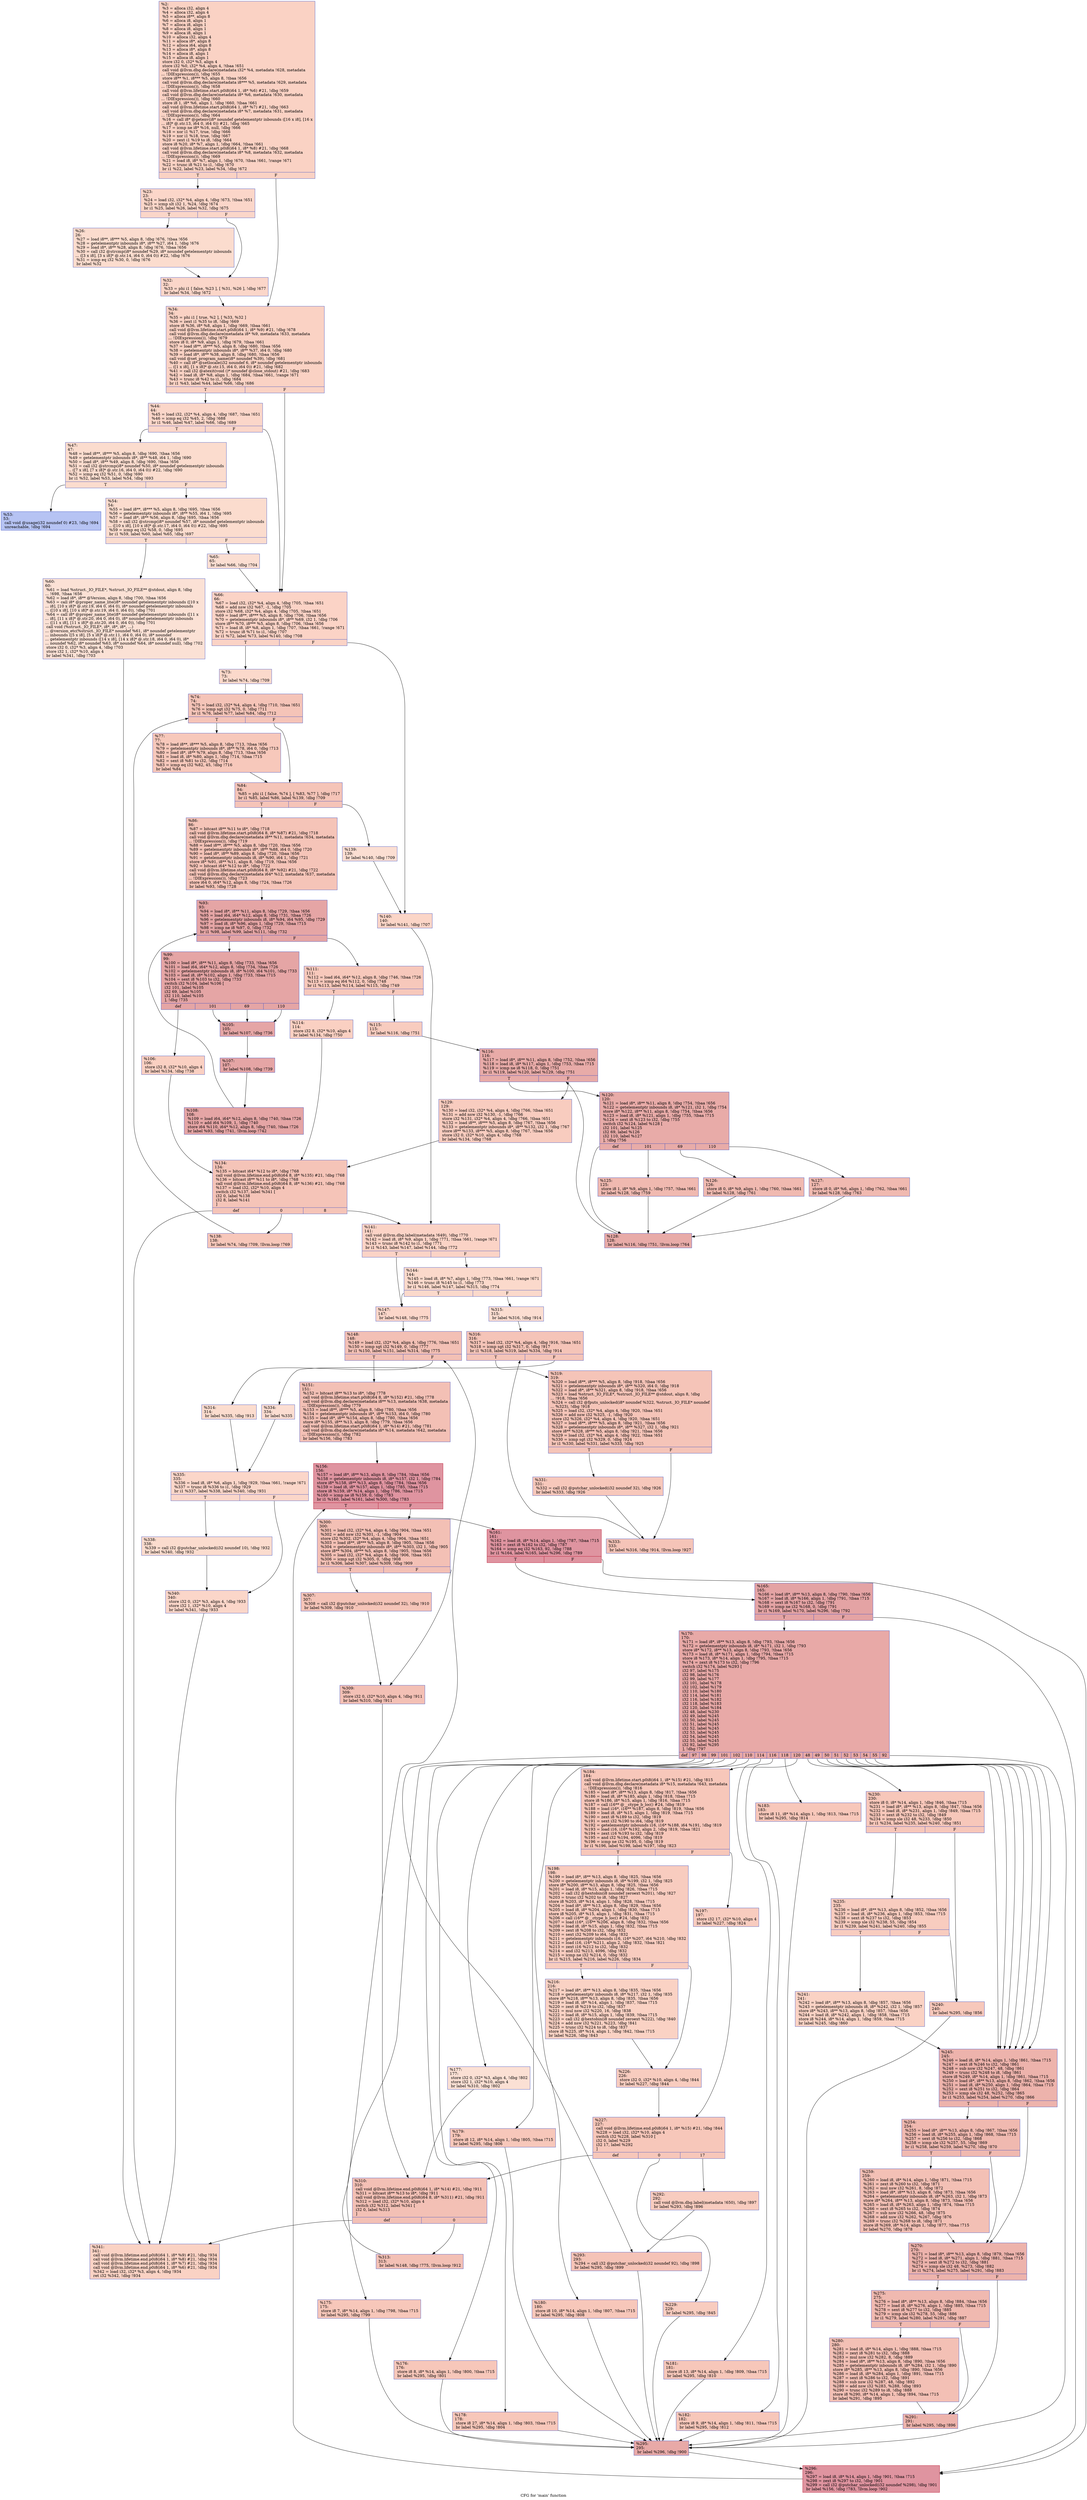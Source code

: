 digraph "CFG for 'main' function" {
	label="CFG for 'main' function";

	Node0x8fd810 [shape=record,color="#3d50c3ff", style=filled, fillcolor="#f4987a70",label="{%2:\l  %3 = alloca i32, align 4\l  %4 = alloca i32, align 4\l  %5 = alloca i8**, align 8\l  %6 = alloca i8, align 1\l  %7 = alloca i8, align 1\l  %8 = alloca i8, align 1\l  %9 = alloca i8, align 1\l  %10 = alloca i32, align 4\l  %11 = alloca i8*, align 8\l  %12 = alloca i64, align 8\l  %13 = alloca i8*, align 8\l  %14 = alloca i8, align 1\l  %15 = alloca i8, align 1\l  store i32 0, i32* %3, align 4\l  store i32 %0, i32* %4, align 4, !tbaa !651\l  call void @llvm.dbg.declare(metadata i32* %4, metadata !628, metadata\l... !DIExpression()), !dbg !655\l  store i8** %1, i8*** %5, align 8, !tbaa !656\l  call void @llvm.dbg.declare(metadata i8*** %5, metadata !629, metadata\l... !DIExpression()), !dbg !658\l  call void @llvm.lifetime.start.p0i8(i64 1, i8* %6) #21, !dbg !659\l  call void @llvm.dbg.declare(metadata i8* %6, metadata !630, metadata\l... !DIExpression()), !dbg !660\l  store i8 1, i8* %6, align 1, !dbg !660, !tbaa !661\l  call void @llvm.lifetime.start.p0i8(i64 1, i8* %7) #21, !dbg !663\l  call void @llvm.dbg.declare(metadata i8* %7, metadata !631, metadata\l... !DIExpression()), !dbg !664\l  %16 = call i8* @getenv(i8* noundef getelementptr inbounds ([16 x i8], [16 x\l... i8]* @.str.13, i64 0, i64 0)) #21, !dbg !665\l  %17 = icmp ne i8* %16, null, !dbg !666\l  %18 = xor i1 %17, true, !dbg !666\l  %19 = xor i1 %18, true, !dbg !667\l  %20 = zext i1 %19 to i8, !dbg !664\l  store i8 %20, i8* %7, align 1, !dbg !664, !tbaa !661\l  call void @llvm.lifetime.start.p0i8(i64 1, i8* %8) #21, !dbg !668\l  call void @llvm.dbg.declare(metadata i8* %8, metadata !632, metadata\l... !DIExpression()), !dbg !669\l  %21 = load i8, i8* %7, align 1, !dbg !670, !tbaa !661, !range !671\l  %22 = trunc i8 %21 to i1, !dbg !670\l  br i1 %22, label %23, label %34, !dbg !672\l|{<s0>T|<s1>F}}"];
	Node0x8fd810:s0 -> Node0x93e370;
	Node0x8fd810:s1 -> Node0x93e460;
	Node0x93e370 [shape=record,color="#3d50c3ff", style=filled, fillcolor="#f6a38570",label="{%23:\l23:                                               \l  %24 = load i32, i32* %4, align 4, !dbg !673, !tbaa !651\l  %25 = icmp slt i32 1, %24, !dbg !674\l  br i1 %25, label %26, label %32, !dbg !675\l|{<s0>T|<s1>F}}"];
	Node0x93e370:s0 -> Node0x93e3c0;
	Node0x93e370:s1 -> Node0x93e410;
	Node0x93e3c0 [shape=record,color="#3d50c3ff", style=filled, fillcolor="#f7af9170",label="{%26:\l26:                                               \l  %27 = load i8**, i8*** %5, align 8, !dbg !676, !tbaa !656\l  %28 = getelementptr inbounds i8*, i8** %27, i64 1, !dbg !676\l  %29 = load i8*, i8** %28, align 8, !dbg !676, !tbaa !656\l  %30 = call i32 @strcmp(i8* noundef %29, i8* noundef getelementptr inbounds\l... ([3 x i8], [3 x i8]* @.str.14, i64 0, i64 0)) #22, !dbg !676\l  %31 = icmp eq i32 %30, 0, !dbg !676\l  br label %32\l}"];
	Node0x93e3c0 -> Node0x93e410;
	Node0x93e410 [shape=record,color="#3d50c3ff", style=filled, fillcolor="#f6a38570",label="{%32:\l32:                                               \l  %33 = phi i1 [ false, %23 ], [ %31, %26 ], !dbg !677\l  br label %34, !dbg !672\l}"];
	Node0x93e410 -> Node0x93e460;
	Node0x93e460 [shape=record,color="#3d50c3ff", style=filled, fillcolor="#f4987a70",label="{%34:\l34:                                               \l  %35 = phi i1 [ true, %2 ], [ %33, %32 ]\l  %36 = zext i1 %35 to i8, !dbg !669\l  store i8 %36, i8* %8, align 1, !dbg !669, !tbaa !661\l  call void @llvm.lifetime.start.p0i8(i64 1, i8* %9) #21, !dbg !678\l  call void @llvm.dbg.declare(metadata i8* %9, metadata !633, metadata\l... !DIExpression()), !dbg !679\l  store i8 0, i8* %9, align 1, !dbg !679, !tbaa !661\l  %37 = load i8**, i8*** %5, align 8, !dbg !680, !tbaa !656\l  %38 = getelementptr inbounds i8*, i8** %37, i64 0, !dbg !680\l  %39 = load i8*, i8** %38, align 8, !dbg !680, !tbaa !656\l  call void @set_program_name(i8* noundef %39), !dbg !681\l  %40 = call i8* @setlocale(i32 noundef 6, i8* noundef getelementptr inbounds\l... ([1 x i8], [1 x i8]* @.str.15, i64 0, i64 0)) #21, !dbg !682\l  %41 = call i32 @atexit(void ()* noundef @close_stdout) #21, !dbg !683\l  %42 = load i8, i8* %8, align 1, !dbg !684, !tbaa !661, !range !671\l  %43 = trunc i8 %42 to i1, !dbg !684\l  br i1 %43, label %44, label %66, !dbg !686\l|{<s0>T|<s1>F}}"];
	Node0x93e460:s0 -> Node0x93e4b0;
	Node0x93e460:s1 -> Node0x93e690;
	Node0x93e4b0 [shape=record,color="#3d50c3ff", style=filled, fillcolor="#f6a38570",label="{%44:\l44:                                               \l  %45 = load i32, i32* %4, align 4, !dbg !687, !tbaa !651\l  %46 = icmp eq i32 %45, 2, !dbg !688\l  br i1 %46, label %47, label %66, !dbg !689\l|{<s0>T|<s1>F}}"];
	Node0x93e4b0:s0 -> Node0x93e500;
	Node0x93e4b0:s1 -> Node0x93e690;
	Node0x93e500 [shape=record,color="#3d50c3ff", style=filled, fillcolor="#f7af9170",label="{%47:\l47:                                               \l  %48 = load i8**, i8*** %5, align 8, !dbg !690, !tbaa !656\l  %49 = getelementptr inbounds i8*, i8** %48, i64 1, !dbg !690\l  %50 = load i8*, i8** %49, align 8, !dbg !690, !tbaa !656\l  %51 = call i32 @strcmp(i8* noundef %50, i8* noundef getelementptr inbounds\l... ([7 x i8], [7 x i8]* @.str.16, i64 0, i64 0)) #22, !dbg !690\l  %52 = icmp eq i32 %51, 0, !dbg !690\l  br i1 %52, label %53, label %54, !dbg !693\l|{<s0>T|<s1>F}}"];
	Node0x93e500:s0 -> Node0x93e550;
	Node0x93e500:s1 -> Node0x93e5a0;
	Node0x93e550 [shape=record,color="#3d50c3ff", style=filled, fillcolor="#5977e370",label="{%53:\l53:                                               \l  call void @usage(i32 noundef 0) #23, !dbg !694\l  unreachable, !dbg !694\l}"];
	Node0x93e5a0 [shape=record,color="#3d50c3ff", style=filled, fillcolor="#f7af9170",label="{%54:\l54:                                               \l  %55 = load i8**, i8*** %5, align 8, !dbg !695, !tbaa !656\l  %56 = getelementptr inbounds i8*, i8** %55, i64 1, !dbg !695\l  %57 = load i8*, i8** %56, align 8, !dbg !695, !tbaa !656\l  %58 = call i32 @strcmp(i8* noundef %57, i8* noundef getelementptr inbounds\l... ([10 x i8], [10 x i8]* @.str.17, i64 0, i64 0)) #22, !dbg !695\l  %59 = icmp eq i32 %58, 0, !dbg !695\l  br i1 %59, label %60, label %65, !dbg !697\l|{<s0>T|<s1>F}}"];
	Node0x93e5a0:s0 -> Node0x93e5f0;
	Node0x93e5a0:s1 -> Node0x93e640;
	Node0x93e5f0 [shape=record,color="#3d50c3ff", style=filled, fillcolor="#f7bca170",label="{%60:\l60:                                               \l  %61 = load %struct._IO_FILE*, %struct._IO_FILE** @stdout, align 8, !dbg\l... !698, !tbaa !656\l  %62 = load i8*, i8** @Version, align 8, !dbg !700, !tbaa !656\l  %63 = call i8* @proper_name_lite(i8* noundef getelementptr inbounds ([10 x\l... i8], [10 x i8]* @.str.19, i64 0, i64 0), i8* noundef getelementptr inbounds\l... ([10 x i8], [10 x i8]* @.str.19, i64 0, i64 0)), !dbg !701\l  %64 = call i8* @proper_name_lite(i8* noundef getelementptr inbounds ([11 x\l... i8], [11 x i8]* @.str.20, i64 0, i64 0), i8* noundef getelementptr inbounds\l... ([11 x i8], [11 x i8]* @.str.20, i64 0, i64 0)), !dbg !701\l  call void (%struct._IO_FILE*, i8*, i8*, i8*, ...)\l... @version_etc(%struct._IO_FILE* noundef %61, i8* noundef getelementptr\l... inbounds ([5 x i8], [5 x i8]* @.str.11, i64 0, i64 0), i8* noundef\l... getelementptr inbounds ([14 x i8], [14 x i8]* @.str.18, i64 0, i64 0), i8*\l... noundef %62, i8* noundef %63, i8* noundef %64, i8* noundef null), !dbg !702\l  store i32 0, i32* %3, align 4, !dbg !703\l  store i32 1, i32* %10, align 4\l  br label %341, !dbg !703\l}"];
	Node0x93e5f0 -> Node0x94df10;
	Node0x93e640 [shape=record,color="#3d50c3ff", style=filled, fillcolor="#f7b59970",label="{%65:\l65:                                               \l  br label %66, !dbg !704\l}"];
	Node0x93e640 -> Node0x93e690;
	Node0x93e690 [shape=record,color="#3d50c3ff", style=filled, fillcolor="#f59c7d70",label="{%66:\l66:                                               \l  %67 = load i32, i32* %4, align 4, !dbg !705, !tbaa !651\l  %68 = add nsw i32 %67, -1, !dbg !705\l  store i32 %68, i32* %4, align 4, !dbg !705, !tbaa !651\l  %69 = load i8**, i8*** %5, align 8, !dbg !706, !tbaa !656\l  %70 = getelementptr inbounds i8*, i8** %69, i32 1, !dbg !706\l  store i8** %70, i8*** %5, align 8, !dbg !706, !tbaa !656\l  %71 = load i8, i8* %8, align 1, !dbg !707, !tbaa !661, !range !671\l  %72 = trunc i8 %71 to i1, !dbg !707\l  br i1 %72, label %73, label %140, !dbg !708\l|{<s0>T|<s1>F}}"];
	Node0x93e690:s0 -> Node0x93e6e0;
	Node0x93e690:s1 -> Node0x8ff030;
	Node0x93e6e0 [shape=record,color="#3d50c3ff", style=filled, fillcolor="#f7a88970",label="{%73:\l73:                                               \l  br label %74, !dbg !709\l}"];
	Node0x93e6e0 -> Node0x93e730;
	Node0x93e730 [shape=record,color="#3d50c3ff", style=filled, fillcolor="#e97a5f70",label="{%74:\l74:                                               \l  %75 = load i32, i32* %4, align 4, !dbg !710, !tbaa !651\l  %76 = icmp sgt i32 %75, 0, !dbg !711\l  br i1 %76, label %77, label %84, !dbg !712\l|{<s0>T|<s1>F}}"];
	Node0x93e730:s0 -> Node0x93e780;
	Node0x93e730:s1 -> Node0x93e7d0;
	Node0x93e780 [shape=record,color="#3d50c3ff", style=filled, fillcolor="#ed836670",label="{%77:\l77:                                               \l  %78 = load i8**, i8*** %5, align 8, !dbg !713, !tbaa !656\l  %79 = getelementptr inbounds i8*, i8** %78, i64 0, !dbg !713\l  %80 = load i8*, i8** %79, align 8, !dbg !713, !tbaa !656\l  %81 = load i8, i8* %80, align 1, !dbg !714, !tbaa !715\l  %82 = sext i8 %81 to i32, !dbg !714\l  %83 = icmp eq i32 %82, 45, !dbg !716\l  br label %84\l}"];
	Node0x93e780 -> Node0x93e7d0;
	Node0x93e7d0 [shape=record,color="#3d50c3ff", style=filled, fillcolor="#e97a5f70",label="{%84:\l84:                                               \l  %85 = phi i1 [ false, %74 ], [ %83, %77 ], !dbg !717\l  br i1 %85, label %86, label %139, !dbg !709\l|{<s0>T|<s1>F}}"];
	Node0x93e7d0:s0 -> Node0x93e820;
	Node0x93e7d0:s1 -> Node0x8fefe0;
	Node0x93e820 [shape=record,color="#3d50c3ff", style=filled, fillcolor="#e97a5f70",label="{%86:\l86:                                               \l  %87 = bitcast i8** %11 to i8*, !dbg !718\l  call void @llvm.lifetime.start.p0i8(i64 8, i8* %87) #21, !dbg !718\l  call void @llvm.dbg.declare(metadata i8** %11, metadata !634, metadata\l... !DIExpression()), !dbg !719\l  %88 = load i8**, i8*** %5, align 8, !dbg !720, !tbaa !656\l  %89 = getelementptr inbounds i8*, i8** %88, i64 0, !dbg !720\l  %90 = load i8*, i8** %89, align 8, !dbg !720, !tbaa !656\l  %91 = getelementptr inbounds i8, i8* %90, i64 1, !dbg !721\l  store i8* %91, i8** %11, align 8, !dbg !719, !tbaa !656\l  %92 = bitcast i64* %12 to i8*, !dbg !722\l  call void @llvm.lifetime.start.p0i8(i64 8, i8* %92) #21, !dbg !722\l  call void @llvm.dbg.declare(metadata i64* %12, metadata !637, metadata\l... !DIExpression()), !dbg !723\l  store i64 0, i64* %12, align 8, !dbg !724, !tbaa !726\l  br label %93, !dbg !728\l}"];
	Node0x93e820 -> Node0x93e870;
	Node0x93e870 [shape=record,color="#3d50c3ff", style=filled, fillcolor="#c5333470",label="{%93:\l93:                                               \l  %94 = load i8*, i8** %11, align 8, !dbg !729, !tbaa !656\l  %95 = load i64, i64* %12, align 8, !dbg !731, !tbaa !726\l  %96 = getelementptr inbounds i8, i8* %94, i64 %95, !dbg !729\l  %97 = load i8, i8* %96, align 1, !dbg !729, !tbaa !715\l  %98 = icmp ne i8 %97, 0, !dbg !732\l  br i1 %98, label %99, label %111, !dbg !732\l|{<s0>T|<s1>F}}"];
	Node0x93e870:s0 -> Node0x93e8c0;
	Node0x93e870:s1 -> Node0x93ea50;
	Node0x93e8c0 [shape=record,color="#3d50c3ff", style=filled, fillcolor="#c5333470",label="{%99:\l99:                                               \l  %100 = load i8*, i8** %11, align 8, !dbg !733, !tbaa !656\l  %101 = load i64, i64* %12, align 8, !dbg !734, !tbaa !726\l  %102 = getelementptr inbounds i8, i8* %100, i64 %101, !dbg !733\l  %103 = load i8, i8* %102, align 1, !dbg !733, !tbaa !715\l  %104 = sext i8 %103 to i32, !dbg !733\l  switch i32 %104, label %106 [\l    i32 101, label %105\l    i32 69, label %105\l    i32 110, label %105\l  ], !dbg !735\l|{<s0>def|<s1>101|<s2>69|<s3>110}}"];
	Node0x93e8c0:s0 -> Node0x93e960;
	Node0x93e8c0:s1 -> Node0x93e910;
	Node0x93e8c0:s2 -> Node0x93e910;
	Node0x93e8c0:s3 -> Node0x93e910;
	Node0x93e910 [shape=record,color="#3d50c3ff", style=filled, fillcolor="#c5333470",label="{%105:\l105:                                              \l  br label %107, !dbg !736\l}"];
	Node0x93e910 -> Node0x93e9b0;
	Node0x93e960 [shape=record,color="#3d50c3ff", style=filled, fillcolor="#f3947570",label="{%106:\l106:                                              \l  store i32 8, i32* %10, align 4\l  br label %134, !dbg !738\l}"];
	Node0x93e960 -> Node0x8fef40;
	Node0x93e9b0 [shape=record,color="#3d50c3ff", style=filled, fillcolor="#c5333470",label="{%107:\l107:                                              \l  br label %108, !dbg !739\l}"];
	Node0x93e9b0 -> Node0x93ea00;
	Node0x93ea00 [shape=record,color="#3d50c3ff", style=filled, fillcolor="#c5333470",label="{%108:\l108:                                              \l  %109 = load i64, i64* %12, align 8, !dbg !740, !tbaa !726\l  %110 = add i64 %109, 1, !dbg !740\l  store i64 %110, i64* %12, align 8, !dbg !740, !tbaa !726\l  br label %93, !dbg !741, !llvm.loop !742\l}"];
	Node0x93ea00 -> Node0x93e870;
	Node0x93ea50 [shape=record,color="#3d50c3ff", style=filled, fillcolor="#ed836670",label="{%111:\l111:                                              \l  %112 = load i64, i64* %12, align 8, !dbg !746, !tbaa !726\l  %113 = icmp eq i64 %112, 0, !dbg !748\l  br i1 %113, label %114, label %115, !dbg !749\l|{<s0>T|<s1>F}}"];
	Node0x93ea50:s0 -> Node0x8fec70;
	Node0x93ea50:s1 -> Node0x8fecc0;
	Node0x8fec70 [shape=record,color="#3d50c3ff", style=filled, fillcolor="#f3947570",label="{%114:\l114:                                              \l  store i32 8, i32* %10, align 4\l  br label %134, !dbg !750\l}"];
	Node0x8fec70 -> Node0x8fef40;
	Node0x8fecc0 [shape=record,color="#3d50c3ff", style=filled, fillcolor="#f08b6e70",label="{%115:\l115:                                              \l  br label %116, !dbg !751\l}"];
	Node0x8fecc0 -> Node0x8fed10;
	Node0x8fed10 [shape=record,color="#3d50c3ff", style=filled, fillcolor="#cc403a70",label="{%116:\l116:                                              \l  %117 = load i8*, i8** %11, align 8, !dbg !752, !tbaa !656\l  %118 = load i8, i8* %117, align 1, !dbg !753, !tbaa !715\l  %119 = icmp ne i8 %118, 0, !dbg !751\l  br i1 %119, label %120, label %129, !dbg !751\l|{<s0>T|<s1>F}}"];
	Node0x8fed10:s0 -> Node0x8fed60;
	Node0x8fed10:s1 -> Node0x8feef0;
	Node0x8fed60 [shape=record,color="#3d50c3ff", style=filled, fillcolor="#cc403a70",label="{%120:\l120:                                              \l  %121 = load i8*, i8** %11, align 8, !dbg !754, !tbaa !656\l  %122 = getelementptr inbounds i8, i8* %121, i32 1, !dbg !754\l  store i8* %122, i8** %11, align 8, !dbg !754, !tbaa !656\l  %123 = load i8, i8* %121, align 1, !dbg !755, !tbaa !715\l  %124 = sext i8 %123 to i32, !dbg !755\l  switch i32 %124, label %128 [\l    i32 101, label %125\l    i32 69, label %126\l    i32 110, label %127\l  ], !dbg !756\l|{<s0>def|<s1>101|<s2>69|<s3>110}}"];
	Node0x8fed60:s0 -> Node0x8feea0;
	Node0x8fed60:s1 -> Node0x8fedb0;
	Node0x8fed60:s2 -> Node0x8fee00;
	Node0x8fed60:s3 -> Node0x8fee50;
	Node0x8fedb0 [shape=record,color="#3d50c3ff", style=filled, fillcolor="#de614d70",label="{%125:\l125:                                              \l  store i8 1, i8* %9, align 1, !dbg !757, !tbaa !661\l  br label %128, !dbg !759\l}"];
	Node0x8fedb0 -> Node0x8feea0;
	Node0x8fee00 [shape=record,color="#3d50c3ff", style=filled, fillcolor="#de614d70",label="{%126:\l126:                                              \l  store i8 0, i8* %9, align 1, !dbg !760, !tbaa !661\l  br label %128, !dbg !761\l}"];
	Node0x8fee00 -> Node0x8feea0;
	Node0x8fee50 [shape=record,color="#3d50c3ff", style=filled, fillcolor="#de614d70",label="{%127:\l127:                                              \l  store i8 0, i8* %6, align 1, !dbg !762, !tbaa !661\l  br label %128, !dbg !763\l}"];
	Node0x8fee50 -> Node0x8feea0;
	Node0x8feea0 [shape=record,color="#3d50c3ff", style=filled, fillcolor="#cc403a70",label="{%128:\l128:                                              \l  br label %116, !dbg !751, !llvm.loop !764\l}"];
	Node0x8feea0 -> Node0x8fed10;
	Node0x8feef0 [shape=record,color="#3d50c3ff", style=filled, fillcolor="#f08b6e70",label="{%129:\l129:                                              \l  %130 = load i32, i32* %4, align 4, !dbg !766, !tbaa !651\l  %131 = add nsw i32 %130, -1, !dbg !766\l  store i32 %131, i32* %4, align 4, !dbg !766, !tbaa !651\l  %132 = load i8**, i8*** %5, align 8, !dbg !767, !tbaa !656\l  %133 = getelementptr inbounds i8*, i8** %132, i32 1, !dbg !767\l  store i8** %133, i8*** %5, align 8, !dbg !767, !tbaa !656\l  store i32 0, i32* %10, align 4, !dbg !768\l  br label %134, !dbg !768\l}"];
	Node0x8feef0 -> Node0x8fef40;
	Node0x8fef40 [shape=record,color="#3d50c3ff", style=filled, fillcolor="#e97a5f70",label="{%134:\l134:                                              \l  %135 = bitcast i64* %12 to i8*, !dbg !768\l  call void @llvm.lifetime.end.p0i8(i64 8, i8* %135) #21, !dbg !768\l  %136 = bitcast i8** %11 to i8*, !dbg !768\l  call void @llvm.lifetime.end.p0i8(i64 8, i8* %136) #21, !dbg !768\l  %137 = load i32, i32* %10, align 4\l  switch i32 %137, label %341 [\l    i32 0, label %138\l    i32 8, label %141\l  ]\l|{<s0>def|<s1>0|<s2>8}}"];
	Node0x8fef40:s0 -> Node0x94df10;
	Node0x8fef40:s1 -> Node0x8fef90;
	Node0x8fef40:s2 -> Node0x8ff080;
	Node0x8fef90 [shape=record,color="#3d50c3ff", style=filled, fillcolor="#ec7f6370",label="{%138:\l138:                                              \l  br label %74, !dbg !709, !llvm.loop !769\l}"];
	Node0x8fef90 -> Node0x93e730;
	Node0x8fefe0 [shape=record,color="#3d50c3ff", style=filled, fillcolor="#f7b59970",label="{%139:\l139:                                              \l  br label %140, !dbg !709\l}"];
	Node0x8fefe0 -> Node0x8ff030;
	Node0x8ff030 [shape=record,color="#3d50c3ff", style=filled, fillcolor="#f5a08170",label="{%140:\l140:                                              \l  br label %141, !dbg !707\l}"];
	Node0x8ff030 -> Node0x8ff080;
	Node0x8ff080 [shape=record,color="#3d50c3ff", style=filled, fillcolor="#f59c7d70",label="{%141:\l141:                                              \l  call void @llvm.dbg.label(metadata !649), !dbg !770\l  %142 = load i8, i8* %9, align 1, !dbg !771, !tbaa !661, !range !671\l  %143 = trunc i8 %142 to i1, !dbg !771\l  br i1 %143, label %147, label %144, !dbg !772\l|{<s0>T|<s1>F}}"];
	Node0x8ff080:s0 -> Node0x8ff120;
	Node0x8ff080:s1 -> Node0x8ff0d0;
	Node0x8ff0d0 [shape=record,color="#3d50c3ff", style=filled, fillcolor="#f7a88970",label="{%144:\l144:                                              \l  %145 = load i8, i8* %7, align 1, !dbg !773, !tbaa !661, !range !671\l  %146 = trunc i8 %145 to i1, !dbg !773\l  br i1 %146, label %147, label %315, !dbg !774\l|{<s0>T|<s1>F}}"];
	Node0x8ff0d0:s0 -> Node0x8ff120;
	Node0x8ff0d0:s1 -> Node0x94dc40;
	Node0x8ff120 [shape=record,color="#3d50c3ff", style=filled, fillcolor="#f6a38570",label="{%147:\l147:                                              \l  br label %148, !dbg !775\l}"];
	Node0x8ff120 -> Node0x8ff170;
	Node0x8ff170 [shape=record,color="#3d50c3ff", style=filled, fillcolor="#e5705870",label="{%148:\l148:                                              \l  %149 = load i32, i32* %4, align 4, !dbg !776, !tbaa !651\l  %150 = icmp sgt i32 %149, 0, !dbg !777\l  br i1 %150, label %151, label %314, !dbg !775\l|{<s0>T|<s1>F}}"];
	Node0x8ff170:s0 -> Node0x8ff1c0;
	Node0x8ff170:s1 -> Node0x94dbf0;
	Node0x8ff1c0 [shape=record,color="#3d50c3ff", style=filled, fillcolor="#e5705870",label="{%151:\l151:                                              \l  %152 = bitcast i8** %13 to i8*, !dbg !778\l  call void @llvm.lifetime.start.p0i8(i64 8, i8* %152) #21, !dbg !778\l  call void @llvm.dbg.declare(metadata i8** %13, metadata !638, metadata\l... !DIExpression()), !dbg !779\l  %153 = load i8**, i8*** %5, align 8, !dbg !780, !tbaa !656\l  %154 = getelementptr inbounds i8*, i8** %153, i64 0, !dbg !780\l  %155 = load i8*, i8** %154, align 8, !dbg !780, !tbaa !656\l  store i8* %155, i8** %13, align 8, !dbg !779, !tbaa !656\l  call void @llvm.lifetime.start.p0i8(i64 1, i8* %14) #21, !dbg !781\l  call void @llvm.dbg.declare(metadata i8* %14, metadata !642, metadata\l... !DIExpression()), !dbg !782\l  br label %156, !dbg !783\l}"];
	Node0x8ff1c0 -> Node0x8ff210;
	Node0x8ff210 [shape=record,color="#b70d28ff", style=filled, fillcolor="#b70d2870",label="{%156:\l156:                                              \l  %157 = load i8*, i8** %13, align 8, !dbg !784, !tbaa !656\l  %158 = getelementptr inbounds i8, i8* %157, i32 1, !dbg !784\l  store i8* %158, i8** %13, align 8, !dbg !784, !tbaa !656\l  %159 = load i8, i8* %157, align 1, !dbg !785, !tbaa !715\l  store i8 %159, i8* %14, align 1, !dbg !786, !tbaa !715\l  %160 = icmp ne i8 %159, 0, !dbg !783\l  br i1 %160, label %161, label %300, !dbg !783\l|{<s0>T|<s1>F}}"];
	Node0x8ff210:s0 -> Node0x8ff260;
	Node0x8ff210:s1 -> Node0x94da60;
	Node0x8ff260 [shape=record,color="#b70d28ff", style=filled, fillcolor="#b70d2870",label="{%161:\l161:                                              \l  %162 = load i8, i8* %14, align 1, !dbg !787, !tbaa !715\l  %163 = zext i8 %162 to i32, !dbg !787\l  %164 = icmp eq i32 %163, 92, !dbg !788\l  br i1 %164, label %165, label %296, !dbg !789\l|{<s0>T|<s1>F}}"];
	Node0x8ff260:s0 -> Node0x8ff2b0;
	Node0x8ff260:s1 -> Node0x94da10;
	Node0x8ff2b0 [shape=record,color="#3d50c3ff", style=filled, fillcolor="#c32e3170",label="{%165:\l165:                                              \l  %166 = load i8*, i8** %13, align 8, !dbg !790, !tbaa !656\l  %167 = load i8, i8* %166, align 1, !dbg !791, !tbaa !715\l  %168 = sext i8 %167 to i32, !dbg !791\l  %169 = icmp ne i32 %168, 0, !dbg !791\l  br i1 %169, label %170, label %296, !dbg !792\l|{<s0>T|<s1>F}}"];
	Node0x8ff2b0:s0 -> Node0x8ff300;
	Node0x8ff2b0:s1 -> Node0x94da10;
	Node0x8ff300 [shape=record,color="#3d50c3ff", style=filled, fillcolor="#ca3b3770",label="{%170:\l170:                                              \l  %171 = load i8*, i8** %13, align 8, !dbg !793, !tbaa !656\l  %172 = getelementptr inbounds i8, i8* %171, i32 1, !dbg !793\l  store i8* %172, i8** %13, align 8, !dbg !793, !tbaa !656\l  %173 = load i8, i8* %171, align 1, !dbg !794, !tbaa !715\l  store i8 %173, i8* %14, align 1, !dbg !795, !tbaa !715\l  %174 = zext i8 %173 to i32, !dbg !796\l  switch i32 %174, label %293 [\l    i32 97, label %175\l    i32 98, label %176\l    i32 99, label %177\l    i32 101, label %178\l    i32 102, label %179\l    i32 110, label %180\l    i32 114, label %181\l    i32 116, label %182\l    i32 118, label %183\l    i32 120, label %184\l    i32 48, label %230\l    i32 49, label %245\l    i32 50, label %245\l    i32 51, label %245\l    i32 52, label %245\l    i32 53, label %245\l    i32 54, label %245\l    i32 55, label %245\l    i32 92, label %295\l  ], !dbg !797\l|{<s0>def|<s1>97|<s2>98|<s3>99|<s4>101|<s5>102|<s6>110|<s7>114|<s8>116|<s9>118|<s10>120|<s11>48|<s12>49|<s13>50|<s14>51|<s15>52|<s16>53|<s17>54|<s18>55|<s19>92}}"];
	Node0x8ff300:s0 -> Node0x94d970;
	Node0x8ff300:s1 -> Node0x8ff350;
	Node0x8ff300:s2 -> Node0x8ff3a0;
	Node0x8ff300:s3 -> Node0x8ff3f0;
	Node0x8ff300:s4 -> Node0x8ff440;
	Node0x8ff300:s5 -> Node0x8ff490;
	Node0x8ff300:s6 -> Node0x8ff4e0;
	Node0x8ff300:s7 -> Node0x8ff530;
	Node0x8ff300:s8 -> Node0x8ff580;
	Node0x8ff300:s9 -> Node0x8ff5d0;
	Node0x8ff300:s10 -> Node0x8ff620;
	Node0x8ff300:s11 -> Node0x8ff850;
	Node0x8ff300:s12 -> Node0x94d6f0;
	Node0x8ff300:s13 -> Node0x94d6f0;
	Node0x8ff300:s14 -> Node0x94d6f0;
	Node0x8ff300:s15 -> Node0x94d6f0;
	Node0x8ff300:s16 -> Node0x94d6f0;
	Node0x8ff300:s17 -> Node0x94d6f0;
	Node0x8ff300:s18 -> Node0x94d6f0;
	Node0x8ff300:s19 -> Node0x94d9c0;
	Node0x8ff350 [shape=record,color="#3d50c3ff", style=filled, fillcolor="#ec7f6370",label="{%175:\l175:                                              \l  store i8 7, i8* %14, align 1, !dbg !798, !tbaa !715\l  br label %295, !dbg !799\l}"];
	Node0x8ff350 -> Node0x94d9c0;
	Node0x8ff3a0 [shape=record,color="#3d50c3ff", style=filled, fillcolor="#ec7f6370",label="{%176:\l176:                                              \l  store i8 8, i8* %14, align 1, !dbg !800, !tbaa !715\l  br label %295, !dbg !801\l}"];
	Node0x8ff3a0 -> Node0x94d9c0;
	Node0x8ff3f0 [shape=record,color="#3d50c3ff", style=filled, fillcolor="#f7b99e70",label="{%177:\l177:                                              \l  store i32 0, i32* %3, align 4, !dbg !802\l  store i32 1, i32* %10, align 4\l  br label %310, !dbg !802\l}"];
	Node0x8ff3f0 -> Node0x94db50;
	Node0x8ff440 [shape=record,color="#3d50c3ff", style=filled, fillcolor="#ec7f6370",label="{%178:\l178:                                              \l  store i8 27, i8* %14, align 1, !dbg !803, !tbaa !715\l  br label %295, !dbg !804\l}"];
	Node0x8ff440 -> Node0x94d9c0;
	Node0x8ff490 [shape=record,color="#3d50c3ff", style=filled, fillcolor="#ec7f6370",label="{%179:\l179:                                              \l  store i8 12, i8* %14, align 1, !dbg !805, !tbaa !715\l  br label %295, !dbg !806\l}"];
	Node0x8ff490 -> Node0x94d9c0;
	Node0x8ff4e0 [shape=record,color="#3d50c3ff", style=filled, fillcolor="#ec7f6370",label="{%180:\l180:                                              \l  store i8 10, i8* %14, align 1, !dbg !807, !tbaa !715\l  br label %295, !dbg !808\l}"];
	Node0x8ff4e0 -> Node0x94d9c0;
	Node0x8ff530 [shape=record,color="#3d50c3ff", style=filled, fillcolor="#ec7f6370",label="{%181:\l181:                                              \l  store i8 13, i8* %14, align 1, !dbg !809, !tbaa !715\l  br label %295, !dbg !810\l}"];
	Node0x8ff530 -> Node0x94d9c0;
	Node0x8ff580 [shape=record,color="#3d50c3ff", style=filled, fillcolor="#ec7f6370",label="{%182:\l182:                                              \l  store i8 9, i8* %14, align 1, !dbg !811, !tbaa !715\l  br label %295, !dbg !812\l}"];
	Node0x8ff580 -> Node0x94d9c0;
	Node0x8ff5d0 [shape=record,color="#3d50c3ff", style=filled, fillcolor="#ec7f6370",label="{%183:\l183:                                              \l  store i8 11, i8* %14, align 1, !dbg !813, !tbaa !715\l  br label %295, !dbg !814\l}"];
	Node0x8ff5d0 -> Node0x94d9c0;
	Node0x8ff620 [shape=record,color="#3d50c3ff", style=filled, fillcolor="#ec7f6370",label="{%184:\l184:                                              \l  call void @llvm.lifetime.start.p0i8(i64 1, i8* %15) #21, !dbg !815\l  call void @llvm.dbg.declare(metadata i8* %15, metadata !643, metadata\l... !DIExpression()), !dbg !816\l  %185 = load i8*, i8** %13, align 8, !dbg !817, !tbaa !656\l  %186 = load i8, i8* %185, align 1, !dbg !818, !tbaa !715\l  store i8 %186, i8* %15, align 1, !dbg !816, !tbaa !715\l  %187 = call i16** @__ctype_b_loc() #24, !dbg !819\l  %188 = load i16*, i16** %187, align 8, !dbg !819, !tbaa !656\l  %189 = load i8, i8* %15, align 1, !dbg !819, !tbaa !715\l  %190 = zext i8 %189 to i32, !dbg !819\l  %191 = sext i32 %190 to i64, !dbg !819\l  %192 = getelementptr inbounds i16, i16* %188, i64 %191, !dbg !819\l  %193 = load i16, i16* %192, align 2, !dbg !819, !tbaa !821\l  %194 = zext i16 %193 to i32, !dbg !819\l  %195 = and i32 %194, 4096, !dbg !819\l  %196 = icmp ne i32 %195, 0, !dbg !819\l  br i1 %196, label %198, label %197, !dbg !823\l|{<s0>T|<s1>F}}"];
	Node0x8ff620:s0 -> Node0x8ff6c0;
	Node0x8ff620:s1 -> Node0x8ff670;
	Node0x8ff670 [shape=record,color="#3d50c3ff", style=filled, fillcolor="#f08b6e70",label="{%197:\l197:                                              \l  store i32 17, i32* %10, align 4\l  br label %227, !dbg !824\l}"];
	Node0x8ff670 -> Node0x8ff7b0;
	Node0x8ff6c0 [shape=record,color="#3d50c3ff", style=filled, fillcolor="#f08b6e70",label="{%198:\l198:                                              \l  %199 = load i8*, i8** %13, align 8, !dbg !825, !tbaa !656\l  %200 = getelementptr inbounds i8, i8* %199, i32 1, !dbg !825\l  store i8* %200, i8** %13, align 8, !dbg !825, !tbaa !656\l  %201 = load i8, i8* %15, align 1, !dbg !826, !tbaa !715\l  %202 = call i32 @hextobin(i8 noundef zeroext %201), !dbg !827\l  %203 = trunc i32 %202 to i8, !dbg !827\l  store i8 %203, i8* %14, align 1, !dbg !828, !tbaa !715\l  %204 = load i8*, i8** %13, align 8, !dbg !829, !tbaa !656\l  %205 = load i8, i8* %204, align 1, !dbg !830, !tbaa !715\l  store i8 %205, i8* %15, align 1, !dbg !831, !tbaa !715\l  %206 = call i16** @__ctype_b_loc() #24, !dbg !832\l  %207 = load i16*, i16** %206, align 8, !dbg !832, !tbaa !656\l  %208 = load i8, i8* %15, align 1, !dbg !832, !tbaa !715\l  %209 = zext i8 %208 to i32, !dbg !832\l  %210 = sext i32 %209 to i64, !dbg !832\l  %211 = getelementptr inbounds i16, i16* %207, i64 %210, !dbg !832\l  %212 = load i16, i16* %211, align 2, !dbg !832, !tbaa !821\l  %213 = zext i16 %212 to i32, !dbg !832\l  %214 = and i32 %213, 4096, !dbg !832\l  %215 = icmp ne i32 %214, 0, !dbg !832\l  br i1 %215, label %216, label %226, !dbg !834\l|{<s0>T|<s1>F}}"];
	Node0x8ff6c0:s0 -> Node0x8ff710;
	Node0x8ff6c0:s1 -> Node0x8ff760;
	Node0x8ff710 [shape=record,color="#3d50c3ff", style=filled, fillcolor="#f4987a70",label="{%216:\l216:                                              \l  %217 = load i8*, i8** %13, align 8, !dbg !835, !tbaa !656\l  %218 = getelementptr inbounds i8, i8* %217, i32 1, !dbg !835\l  store i8* %218, i8** %13, align 8, !dbg !835, !tbaa !656\l  %219 = load i8, i8* %14, align 1, !dbg !837, !tbaa !715\l  %220 = zext i8 %219 to i32, !dbg !837\l  %221 = mul nsw i32 %220, 16, !dbg !838\l  %222 = load i8, i8* %15, align 1, !dbg !839, !tbaa !715\l  %223 = call i32 @hextobin(i8 noundef zeroext %222), !dbg !840\l  %224 = add nsw i32 %221, %223, !dbg !841\l  %225 = trunc i32 %224 to i8, !dbg !837\l  store i8 %225, i8* %14, align 1, !dbg !842, !tbaa !715\l  br label %226, !dbg !843\l}"];
	Node0x8ff710 -> Node0x8ff760;
	Node0x8ff760 [shape=record,color="#3d50c3ff", style=filled, fillcolor="#f08b6e70",label="{%226:\l226:                                              \l  store i32 0, i32* %10, align 4, !dbg !844\l  br label %227, !dbg !844\l}"];
	Node0x8ff760 -> Node0x8ff7b0;
	Node0x8ff7b0 [shape=record,color="#3d50c3ff", style=filled, fillcolor="#ec7f6370",label="{%227:\l227:                                              \l  call void @llvm.lifetime.end.p0i8(i64 1, i8* %15) #21, !dbg !844\l  %228 = load i32, i32* %10, align 4\l  switch i32 %228, label %310 [\l    i32 0, label %229\l    i32 17, label %292\l  ]\l|{<s0>def|<s1>0|<s2>17}}"];
	Node0x8ff7b0:s0 -> Node0x94db50;
	Node0x8ff7b0:s1 -> Node0x8ff800;
	Node0x8ff7b0:s2 -> Node0x94d920;
	Node0x8ff800 [shape=record,color="#3d50c3ff", style=filled, fillcolor="#f08b6e70",label="{%229:\l229:                                              \l  br label %295, !dbg !845\l}"];
	Node0x8ff800 -> Node0x94d9c0;
	Node0x8ff850 [shape=record,color="#3d50c3ff", style=filled, fillcolor="#ec7f6370",label="{%230:\l230:                                              \l  store i8 0, i8* %14, align 1, !dbg !846, !tbaa !715\l  %231 = load i8*, i8** %13, align 8, !dbg !847, !tbaa !656\l  %232 = load i8, i8* %231, align 1, !dbg !849, !tbaa !715\l  %233 = sext i8 %232 to i32, !dbg !849\l  %234 = icmp sle i32 48, %233, !dbg !850\l  br i1 %234, label %235, label %240, !dbg !851\l|{<s0>T|<s1>F}}"];
	Node0x8ff850:s0 -> Node0x8ff8a0;
	Node0x8ff850:s1 -> Node0x8ff8f0;
	Node0x8ff8a0 [shape=record,color="#3d50c3ff", style=filled, fillcolor="#f08b6e70",label="{%235:\l235:                                              \l  %236 = load i8*, i8** %13, align 8, !dbg !852, !tbaa !656\l  %237 = load i8, i8* %236, align 1, !dbg !853, !tbaa !715\l  %238 = sext i8 %237 to i32, !dbg !853\l  %239 = icmp sle i32 %238, 55, !dbg !854\l  br i1 %239, label %241, label %240, !dbg !855\l|{<s0>T|<s1>F}}"];
	Node0x8ff8a0:s0 -> Node0x94d6a0;
	Node0x8ff8a0:s1 -> Node0x8ff8f0;
	Node0x8ff8f0 [shape=record,color="#3d50c3ff", style=filled, fillcolor="#ed836670",label="{%240:\l240:                                              \l  br label %295, !dbg !856\l}"];
	Node0x8ff8f0 -> Node0x94d9c0;
	Node0x94d6a0 [shape=record,color="#3d50c3ff", style=filled, fillcolor="#f4987a70",label="{%241:\l241:                                              \l  %242 = load i8*, i8** %13, align 8, !dbg !857, !tbaa !656\l  %243 = getelementptr inbounds i8, i8* %242, i32 1, !dbg !857\l  store i8* %243, i8** %13, align 8, !dbg !857, !tbaa !656\l  %244 = load i8, i8* %242, align 1, !dbg !858, !tbaa !715\l  store i8 %244, i8* %14, align 1, !dbg !859, !tbaa !715\l  br label %245, !dbg !860\l}"];
	Node0x94d6a0 -> Node0x94d6f0;
	Node0x94d6f0 [shape=record,color="#3d50c3ff", style=filled, fillcolor="#d6524470",label="{%245:\l245:                                              \l  %246 = load i8, i8* %14, align 1, !dbg !861, !tbaa !715\l  %247 = zext i8 %246 to i32, !dbg !861\l  %248 = sub nsw i32 %247, 48, !dbg !861\l  %249 = trunc i32 %248 to i8, !dbg !861\l  store i8 %249, i8* %14, align 1, !dbg !861, !tbaa !715\l  %250 = load i8*, i8** %13, align 8, !dbg !862, !tbaa !656\l  %251 = load i8, i8* %250, align 1, !dbg !864, !tbaa !715\l  %252 = sext i8 %251 to i32, !dbg !864\l  %253 = icmp sle i32 48, %252, !dbg !865\l  br i1 %253, label %254, label %270, !dbg !866\l|{<s0>T|<s1>F}}"];
	Node0x94d6f0:s0 -> Node0x94d740;
	Node0x94d6f0:s1 -> Node0x94d7e0;
	Node0x94d740 [shape=record,color="#3d50c3ff", style=filled, fillcolor="#de614d70",label="{%254:\l254:                                              \l  %255 = load i8*, i8** %13, align 8, !dbg !867, !tbaa !656\l  %256 = load i8, i8* %255, align 1, !dbg !868, !tbaa !715\l  %257 = sext i8 %256 to i32, !dbg !868\l  %258 = icmp sle i32 %257, 55, !dbg !869\l  br i1 %258, label %259, label %270, !dbg !870\l|{<s0>T|<s1>F}}"];
	Node0x94d740:s0 -> Node0x94d790;
	Node0x94d740:s1 -> Node0x94d7e0;
	Node0x94d790 [shape=record,color="#3d50c3ff", style=filled, fillcolor="#e5705870",label="{%259:\l259:                                              \l  %260 = load i8, i8* %14, align 1, !dbg !871, !tbaa !715\l  %261 = zext i8 %260 to i32, !dbg !871\l  %262 = mul nsw i32 %261, 8, !dbg !872\l  %263 = load i8*, i8** %13, align 8, !dbg !873, !tbaa !656\l  %264 = getelementptr inbounds i8, i8* %263, i32 1, !dbg !873\l  store i8* %264, i8** %13, align 8, !dbg !873, !tbaa !656\l  %265 = load i8, i8* %263, align 1, !dbg !874, !tbaa !715\l  %266 = sext i8 %265 to i32, !dbg !874\l  %267 = sub nsw i32 %266, 48, !dbg !875\l  %268 = add nsw i32 %262, %267, !dbg !876\l  %269 = trunc i32 %268 to i8, !dbg !871\l  store i8 %269, i8* %14, align 1, !dbg !877, !tbaa !715\l  br label %270, !dbg !878\l}"];
	Node0x94d790 -> Node0x94d7e0;
	Node0x94d7e0 [shape=record,color="#3d50c3ff", style=filled, fillcolor="#d6524470",label="{%270:\l270:                                              \l  %271 = load i8*, i8** %13, align 8, !dbg !879, !tbaa !656\l  %272 = load i8, i8* %271, align 1, !dbg !881, !tbaa !715\l  %273 = sext i8 %272 to i32, !dbg !881\l  %274 = icmp sle i32 48, %273, !dbg !882\l  br i1 %274, label %275, label %291, !dbg !883\l|{<s0>T|<s1>F}}"];
	Node0x94d7e0:s0 -> Node0x94d830;
	Node0x94d7e0:s1 -> Node0x94d8d0;
	Node0x94d830 [shape=record,color="#3d50c3ff", style=filled, fillcolor="#de614d70",label="{%275:\l275:                                              \l  %276 = load i8*, i8** %13, align 8, !dbg !884, !tbaa !656\l  %277 = load i8, i8* %276, align 1, !dbg !885, !tbaa !715\l  %278 = sext i8 %277 to i32, !dbg !885\l  %279 = icmp sle i32 %278, 55, !dbg !886\l  br i1 %279, label %280, label %291, !dbg !887\l|{<s0>T|<s1>F}}"];
	Node0x94d830:s0 -> Node0x94d880;
	Node0x94d830:s1 -> Node0x94d8d0;
	Node0x94d880 [shape=record,color="#3d50c3ff", style=filled, fillcolor="#e5705870",label="{%280:\l280:                                              \l  %281 = load i8, i8* %14, align 1, !dbg !888, !tbaa !715\l  %282 = zext i8 %281 to i32, !dbg !888\l  %283 = mul nsw i32 %282, 8, !dbg !889\l  %284 = load i8*, i8** %13, align 8, !dbg !890, !tbaa !656\l  %285 = getelementptr inbounds i8, i8* %284, i32 1, !dbg !890\l  store i8* %285, i8** %13, align 8, !dbg !890, !tbaa !656\l  %286 = load i8, i8* %284, align 1, !dbg !891, !tbaa !715\l  %287 = sext i8 %286 to i32, !dbg !891\l  %288 = sub nsw i32 %287, 48, !dbg !892\l  %289 = add nsw i32 %283, %288, !dbg !893\l  %290 = trunc i32 %289 to i8, !dbg !888\l  store i8 %290, i8* %14, align 1, !dbg !894, !tbaa !715\l  br label %291, !dbg !895\l}"];
	Node0x94d880 -> Node0x94d8d0;
	Node0x94d8d0 [shape=record,color="#3d50c3ff", style=filled, fillcolor="#d6524470",label="{%291:\l291:                                              \l  br label %295, !dbg !896\l}"];
	Node0x94d8d0 -> Node0x94d9c0;
	Node0x94d920 [shape=record,color="#3d50c3ff", style=filled, fillcolor="#f08b6e70",label="{%292:\l292:                                              \l  call void @llvm.dbg.label(metadata !650), !dbg !897\l  br label %293, !dbg !896\l}"];
	Node0x94d920 -> Node0x94d970;
	Node0x94d970 [shape=record,color="#3d50c3ff", style=filled, fillcolor="#e8765c70",label="{%293:\l293:                                              \l  %294 = call i32 @putchar_unlocked(i32 noundef 92), !dbg !898\l  br label %295, !dbg !899\l}"];
	Node0x94d970 -> Node0x94d9c0;
	Node0x94d9c0 [shape=record,color="#3d50c3ff", style=filled, fillcolor="#ca3b3770",label="{%295:\l295:                                              \l  br label %296, !dbg !900\l}"];
	Node0x94d9c0 -> Node0x94da10;
	Node0x94da10 [shape=record,color="#b70d28ff", style=filled, fillcolor="#b70d2870",label="{%296:\l296:                                              \l  %297 = load i8, i8* %14, align 1, !dbg !901, !tbaa !715\l  %298 = zext i8 %297 to i32, !dbg !901\l  %299 = call i32 @putchar_unlocked(i32 noundef %298), !dbg !901\l  br label %156, !dbg !783, !llvm.loop !902\l}"];
	Node0x94da10 -> Node0x8ff210;
	Node0x94da60 [shape=record,color="#3d50c3ff", style=filled, fillcolor="#e5705870",label="{%300:\l300:                                              \l  %301 = load i32, i32* %4, align 4, !dbg !904, !tbaa !651\l  %302 = add nsw i32 %301, -1, !dbg !904\l  store i32 %302, i32* %4, align 4, !dbg !904, !tbaa !651\l  %303 = load i8**, i8*** %5, align 8, !dbg !905, !tbaa !656\l  %304 = getelementptr inbounds i8*, i8** %303, i32 1, !dbg !905\l  store i8** %304, i8*** %5, align 8, !dbg !905, !tbaa !656\l  %305 = load i32, i32* %4, align 4, !dbg !906, !tbaa !651\l  %306 = icmp sgt i32 %305, 0, !dbg !908\l  br i1 %306, label %307, label %309, !dbg !909\l|{<s0>T|<s1>F}}"];
	Node0x94da60:s0 -> Node0x94dab0;
	Node0x94da60:s1 -> Node0x94db00;
	Node0x94dab0 [shape=record,color="#3d50c3ff", style=filled, fillcolor="#e97a5f70",label="{%307:\l307:                                              \l  %308 = call i32 @putchar_unlocked(i32 noundef 32), !dbg !910\l  br label %309, !dbg !910\l}"];
	Node0x94dab0 -> Node0x94db00;
	Node0x94db00 [shape=record,color="#3d50c3ff", style=filled, fillcolor="#e5705870",label="{%309:\l309:                                              \l  store i32 0, i32* %10, align 4, !dbg !911\l  br label %310, !dbg !911\l}"];
	Node0x94db00 -> Node0x94db50;
	Node0x94db50 [shape=record,color="#3d50c3ff", style=filled, fillcolor="#e5705870",label="{%310:\l310:                                              \l  call void @llvm.lifetime.end.p0i8(i64 1, i8* %14) #21, !dbg !911\l  %311 = bitcast i8** %13 to i8*, !dbg !911\l  call void @llvm.lifetime.end.p0i8(i64 8, i8* %311) #21, !dbg !911\l  %312 = load i32, i32* %10, align 4\l  switch i32 %312, label %341 [\l    i32 0, label %313\l  ]\l|{<s0>def|<s1>0}}"];
	Node0x94db50:s0 -> Node0x94df10;
	Node0x94db50:s1 -> Node0x94dba0;
	Node0x94dba0 [shape=record,color="#3d50c3ff", style=filled, fillcolor="#e5705870",label="{%313:\l313:                                              \l  br label %148, !dbg !775, !llvm.loop !912\l}"];
	Node0x94dba0 -> Node0x8ff170;
	Node0x94dbf0 [shape=record,color="#3d50c3ff", style=filled, fillcolor="#f7af9170",label="{%314:\l314:                                              \l  br label %335, !dbg !913\l}"];
	Node0x94dbf0 -> Node0x94de20;
	Node0x94dc40 [shape=record,color="#3d50c3ff", style=filled, fillcolor="#f7b39670",label="{%315:\l315:                                              \l  br label %316, !dbg !914\l}"];
	Node0x94dc40 -> Node0x94dc90;
	Node0x94dc90 [shape=record,color="#3d50c3ff", style=filled, fillcolor="#e97a5f70",label="{%316:\l316:                                              \l  %317 = load i32, i32* %4, align 4, !dbg !916, !tbaa !651\l  %318 = icmp sgt i32 %317, 0, !dbg !917\l  br i1 %318, label %319, label %334, !dbg !914\l|{<s0>T|<s1>F}}"];
	Node0x94dc90:s0 -> Node0x94dce0;
	Node0x94dc90:s1 -> Node0x94ddd0;
	Node0x94dce0 [shape=record,color="#3d50c3ff", style=filled, fillcolor="#e97a5f70",label="{%319:\l319:                                              \l  %320 = load i8**, i8*** %5, align 8, !dbg !918, !tbaa !656\l  %321 = getelementptr inbounds i8*, i8** %320, i64 0, !dbg !918\l  %322 = load i8*, i8** %321, align 8, !dbg !918, !tbaa !656\l  %323 = load %struct._IO_FILE*, %struct._IO_FILE** @stdout, align 8, !dbg\l... !918, !tbaa !656\l  %324 = call i32 @fputs_unlocked(i8* noundef %322, %struct._IO_FILE* noundef\l... %323), !dbg !918\l  %325 = load i32, i32* %4, align 4, !dbg !920, !tbaa !651\l  %326 = add nsw i32 %325, -1, !dbg !920\l  store i32 %326, i32* %4, align 4, !dbg !920, !tbaa !651\l  %327 = load i8**, i8*** %5, align 8, !dbg !921, !tbaa !656\l  %328 = getelementptr inbounds i8*, i8** %327, i32 1, !dbg !921\l  store i8** %328, i8*** %5, align 8, !dbg !921, !tbaa !656\l  %329 = load i32, i32* %4, align 4, !dbg !922, !tbaa !651\l  %330 = icmp sgt i32 %329, 0, !dbg !924\l  br i1 %330, label %331, label %333, !dbg !925\l|{<s0>T|<s1>F}}"];
	Node0x94dce0:s0 -> Node0x94dd30;
	Node0x94dce0:s1 -> Node0x94dd80;
	Node0x94dd30 [shape=record,color="#3d50c3ff", style=filled, fillcolor="#ed836670",label="{%331:\l331:                                              \l  %332 = call i32 @putchar_unlocked(i32 noundef 32), !dbg !926\l  br label %333, !dbg !926\l}"];
	Node0x94dd30 -> Node0x94dd80;
	Node0x94dd80 [shape=record,color="#3d50c3ff", style=filled, fillcolor="#e97a5f70",label="{%333:\l333:                                              \l  br label %316, !dbg !914, !llvm.loop !927\l}"];
	Node0x94dd80 -> Node0x94dc90;
	Node0x94ddd0 [shape=record,color="#3d50c3ff", style=filled, fillcolor="#f7b39670",label="{%334:\l334:                                              \l  br label %335\l}"];
	Node0x94ddd0 -> Node0x94de20;
	Node0x94de20 [shape=record,color="#3d50c3ff", style=filled, fillcolor="#f6a38570",label="{%335:\l335:                                              \l  %336 = load i8, i8* %6, align 1, !dbg !929, !tbaa !661, !range !671\l  %337 = trunc i8 %336 to i1, !dbg !929\l  br i1 %337, label %338, label %340, !dbg !931\l|{<s0>T|<s1>F}}"];
	Node0x94de20:s0 -> Node0x94de70;
	Node0x94de20:s1 -> Node0x94dec0;
	Node0x94de70 [shape=record,color="#3d50c3ff", style=filled, fillcolor="#f7af9170",label="{%338:\l338:                                              \l  %339 = call i32 @putchar_unlocked(i32 noundef 10), !dbg !932\l  br label %340, !dbg !932\l}"];
	Node0x94de70 -> Node0x94dec0;
	Node0x94dec0 [shape=record,color="#3d50c3ff", style=filled, fillcolor="#f6a38570",label="{%340:\l340:                                              \l  store i32 0, i32* %3, align 4, !dbg !933\l  store i32 1, i32* %10, align 4\l  br label %341, !dbg !933\l}"];
	Node0x94dec0 -> Node0x94df10;
	Node0x94df10 [shape=record,color="#3d50c3ff", style=filled, fillcolor="#f4987a70",label="{%341:\l341:                                              \l  call void @llvm.lifetime.end.p0i8(i64 1, i8* %9) #21, !dbg !934\l  call void @llvm.lifetime.end.p0i8(i64 1, i8* %8) #21, !dbg !934\l  call void @llvm.lifetime.end.p0i8(i64 1, i8* %7) #21, !dbg !934\l  call void @llvm.lifetime.end.p0i8(i64 1, i8* %6) #21, !dbg !934\l  %342 = load i32, i32* %3, align 4, !dbg !934\l  ret i32 %342, !dbg !934\l}"];
}
